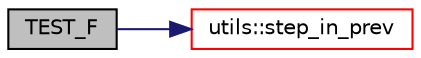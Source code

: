 digraph "TEST_F"
{
 // LATEX_PDF_SIZE
  edge [fontname="Helvetica",fontsize="10",labelfontname="Helvetica",labelfontsize="10"];
  node [fontname="Helvetica",fontsize="10",shape=record];
  rankdir="LR";
  Node1 [label="TEST_F",height=0.2,width=0.4,color="black", fillcolor="grey75", style="filled", fontcolor="black",tooltip=" "];
  Node1 -> Node2 [color="midnightblue",fontsize="10",style="solid",fontname="Helvetica"];
  Node2 [label="utils::step_in_prev",height=0.2,width=0.4,color="red", fillcolor="white", style="filled",URL="$namespaceutils.html#a71ce35d1392d108b465cedfa744407ce",tooltip=" "];
}
